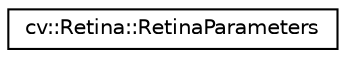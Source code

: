 digraph "Graphical Class Hierarchy"
{
 // LATEX_PDF_SIZE
  edge [fontname="Helvetica",fontsize="10",labelfontname="Helvetica",labelfontsize="10"];
  node [fontname="Helvetica",fontsize="10",shape=record];
  rankdir="LR";
  Node0 [label="cv::Retina::RetinaParameters",height=0.2,width=0.4,color="black", fillcolor="white", style="filled",URL="$structcv_1_1_retina_1_1_retina_parameters.html",tooltip=" "];
}
